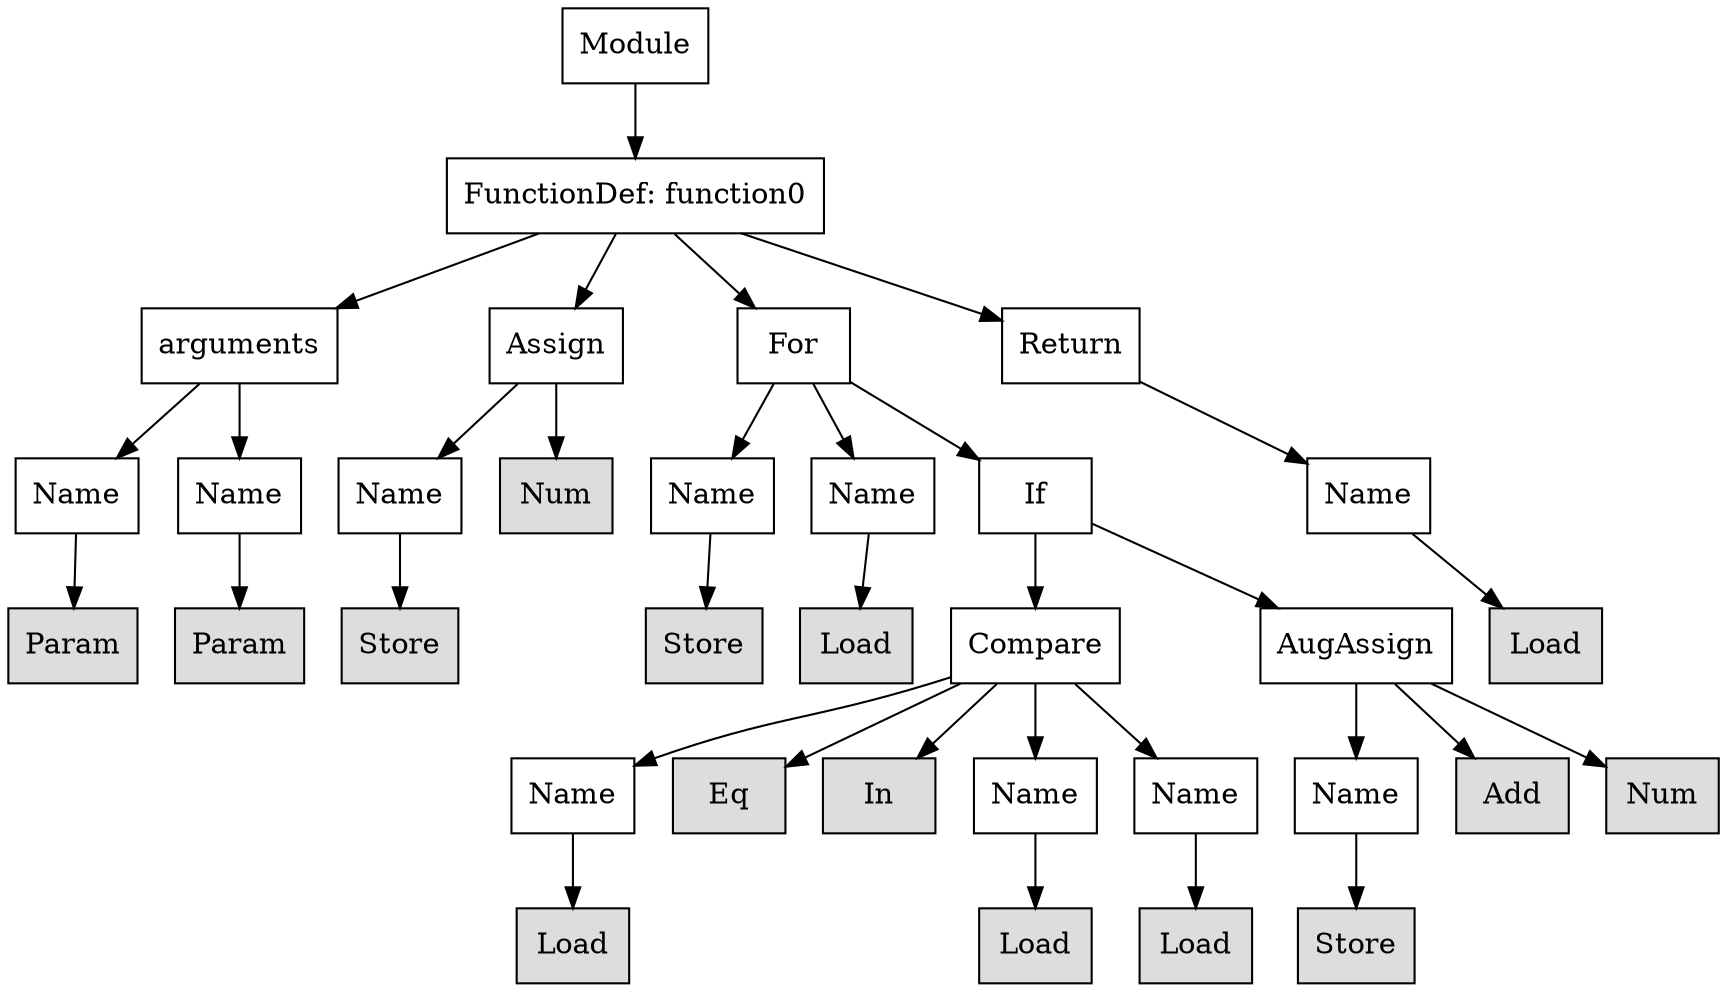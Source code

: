 digraph G {
n0 [shape=rect, label="Module"];
n1 [shape=rect, label="FunctionDef: function0"];
n2 [shape=rect, label="arguments"];
n3 [shape=rect, label="Assign"];
n4 [shape=rect, label="For"];
n5 [shape=rect, label="Return"];
n6 [shape=rect, label="Name"];
n7 [shape=rect, label="Name"];
n8 [shape=rect, label="Name"];
n9 [shape=rect, label="Num" style="filled" fillcolor="#dddddd"];
n10 [shape=rect, label="Name"];
n11 [shape=rect, label="Name"];
n12 [shape=rect, label="If"];
n13 [shape=rect, label="Name"];
n14 [shape=rect, label="Param" style="filled" fillcolor="#dddddd"];
n15 [shape=rect, label="Param" style="filled" fillcolor="#dddddd"];
n16 [shape=rect, label="Store" style="filled" fillcolor="#dddddd"];
n17 [shape=rect, label="Store" style="filled" fillcolor="#dddddd"];
n18 [shape=rect, label="Load" style="filled" fillcolor="#dddddd"];
n19 [shape=rect, label="Compare"];
n20 [shape=rect, label="AugAssign"];
n21 [shape=rect, label="Load" style="filled" fillcolor="#dddddd"];
n22 [shape=rect, label="Name"];
n23 [shape=rect, label="Eq" style="filled" fillcolor="#dddddd"];
n24 [shape=rect, label="In" style="filled" fillcolor="#dddddd"];
n25 [shape=rect, label="Name"];
n26 [shape=rect, label="Name"];
n27 [shape=rect, label="Name"];
n28 [shape=rect, label="Add" style="filled" fillcolor="#dddddd"];
n29 [shape=rect, label="Num" style="filled" fillcolor="#dddddd"];
n30 [shape=rect, label="Load" style="filled" fillcolor="#dddddd"];
n31 [shape=rect, label="Load" style="filled" fillcolor="#dddddd"];
n32 [shape=rect, label="Load" style="filled" fillcolor="#dddddd"];
n33 [shape=rect, label="Store" style="filled" fillcolor="#dddddd"];
n0 -> n1;
n1 -> n2;
n1 -> n3;
n1 -> n4;
n1 -> n5;
n2 -> n6;
n2 -> n7;
n3 -> n8;
n3 -> n9;
n4 -> n10;
n4 -> n11;
n4 -> n12;
n5 -> n13;
n6 -> n14;
n7 -> n15;
n8 -> n16;
n10 -> n17;
n11 -> n18;
n12 -> n19;
n12 -> n20;
n13 -> n21;
n19 -> n22;
n19 -> n23;
n19 -> n24;
n19 -> n25;
n19 -> n26;
n20 -> n27;
n20 -> n28;
n20 -> n29;
n22 -> n30;
n25 -> n31;
n26 -> n32;
n27 -> n33;
}
